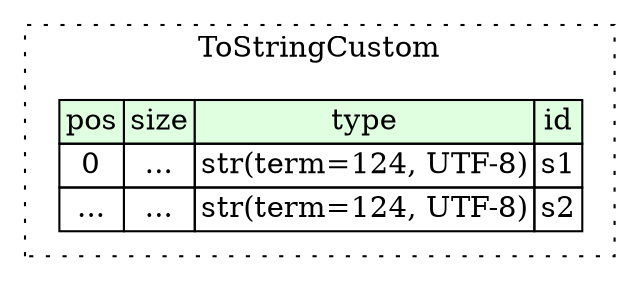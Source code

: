 digraph {
	rankdir=LR;
	node [shape=plaintext];
	subgraph cluster__to_string_custom {
		label="ToStringCustom";
		graph[style=dotted];

		to_string_custom__seq [label=<<TABLE BORDER="0" CELLBORDER="1" CELLSPACING="0">
			<TR><TD BGCOLOR="#E0FFE0">pos</TD><TD BGCOLOR="#E0FFE0">size</TD><TD BGCOLOR="#E0FFE0">type</TD><TD BGCOLOR="#E0FFE0">id</TD></TR>
			<TR><TD PORT="s1_pos">0</TD><TD PORT="s1_size">...</TD><TD>str(term=124, UTF-8)</TD><TD PORT="s1_type">s1</TD></TR>
			<TR><TD PORT="s2_pos">...</TD><TD PORT="s2_size">...</TD><TD>str(term=124, UTF-8)</TD><TD PORT="s2_type">s2</TD></TR>
		</TABLE>>];
	}
}
